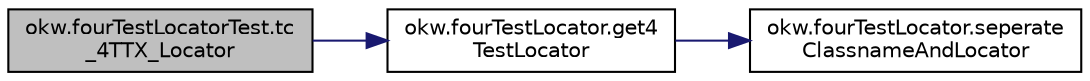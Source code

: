 digraph "okw.fourTestLocatorTest.tc_4TTX_Locator"
{
 // INTERACTIVE_SVG=YES
 // LATEX_PDF_SIZE
  edge [fontname="Helvetica",fontsize="10",labelfontname="Helvetica",labelfontsize="10"];
  node [fontname="Helvetica",fontsize="10",shape=record];
  rankdir="LR";
  Node16 [label="okw.fourTestLocatorTest.tc\l_4TTX_Locator",height=0.2,width=0.4,color="black", fillcolor="grey75", style="filled", fontcolor="black",tooltip="Suche Element mit Text und hole textfeld dazu."];
  Node16 -> Node17 [color="midnightblue",fontsize="10",style="solid",fontname="Helvetica"];
  Node17 [label="okw.fourTestLocator.get4\lTestLocator",height=0.2,width=0.4,color="black", fillcolor="white", style="filled",URL="$classokw_1_1four_test_locator.html#a72ef22482dd1e7424719d11311150d88",tooltip="Erzeugt einen locator aus dem gegebenen Wert, wenn fspL mit \"4T!\", \"4T:\" oder \"4T?..."];
  Node17 -> Node18 [color="midnightblue",fontsize="10",style="solid",fontname="Helvetica"];
  Node18 [label="okw.fourTestLocator.seperate\lClassnameAndLocator",height=0.2,width=0.4,color="black", fillcolor="white", style="filled",URL="$classokw_1_1four_test_locator.html#a6ce001cb5b4694e70bd0a82c2a00eaaf",tooltip="Trennt den Klassenbezeichner vom Locator ab."];
}
